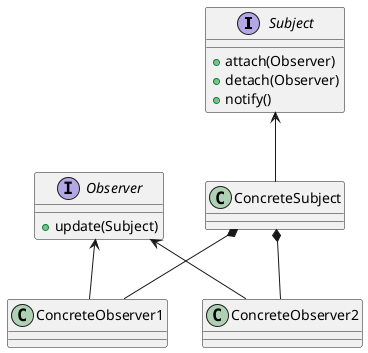 @startuml

interface Subject {
  + attach(Observer)
  + detach(Observer)
  + notify()
}

interface Observer {
  + update(Subject)
}

Subject <-- ConcreteSubject
Observer <-- ConcreteObserver1
Observer <-- ConcreteObserver2

ConcreteSubject *-- ConcreteObserver1
ConcreteSubject *-- ConcreteObserver2

@enduml